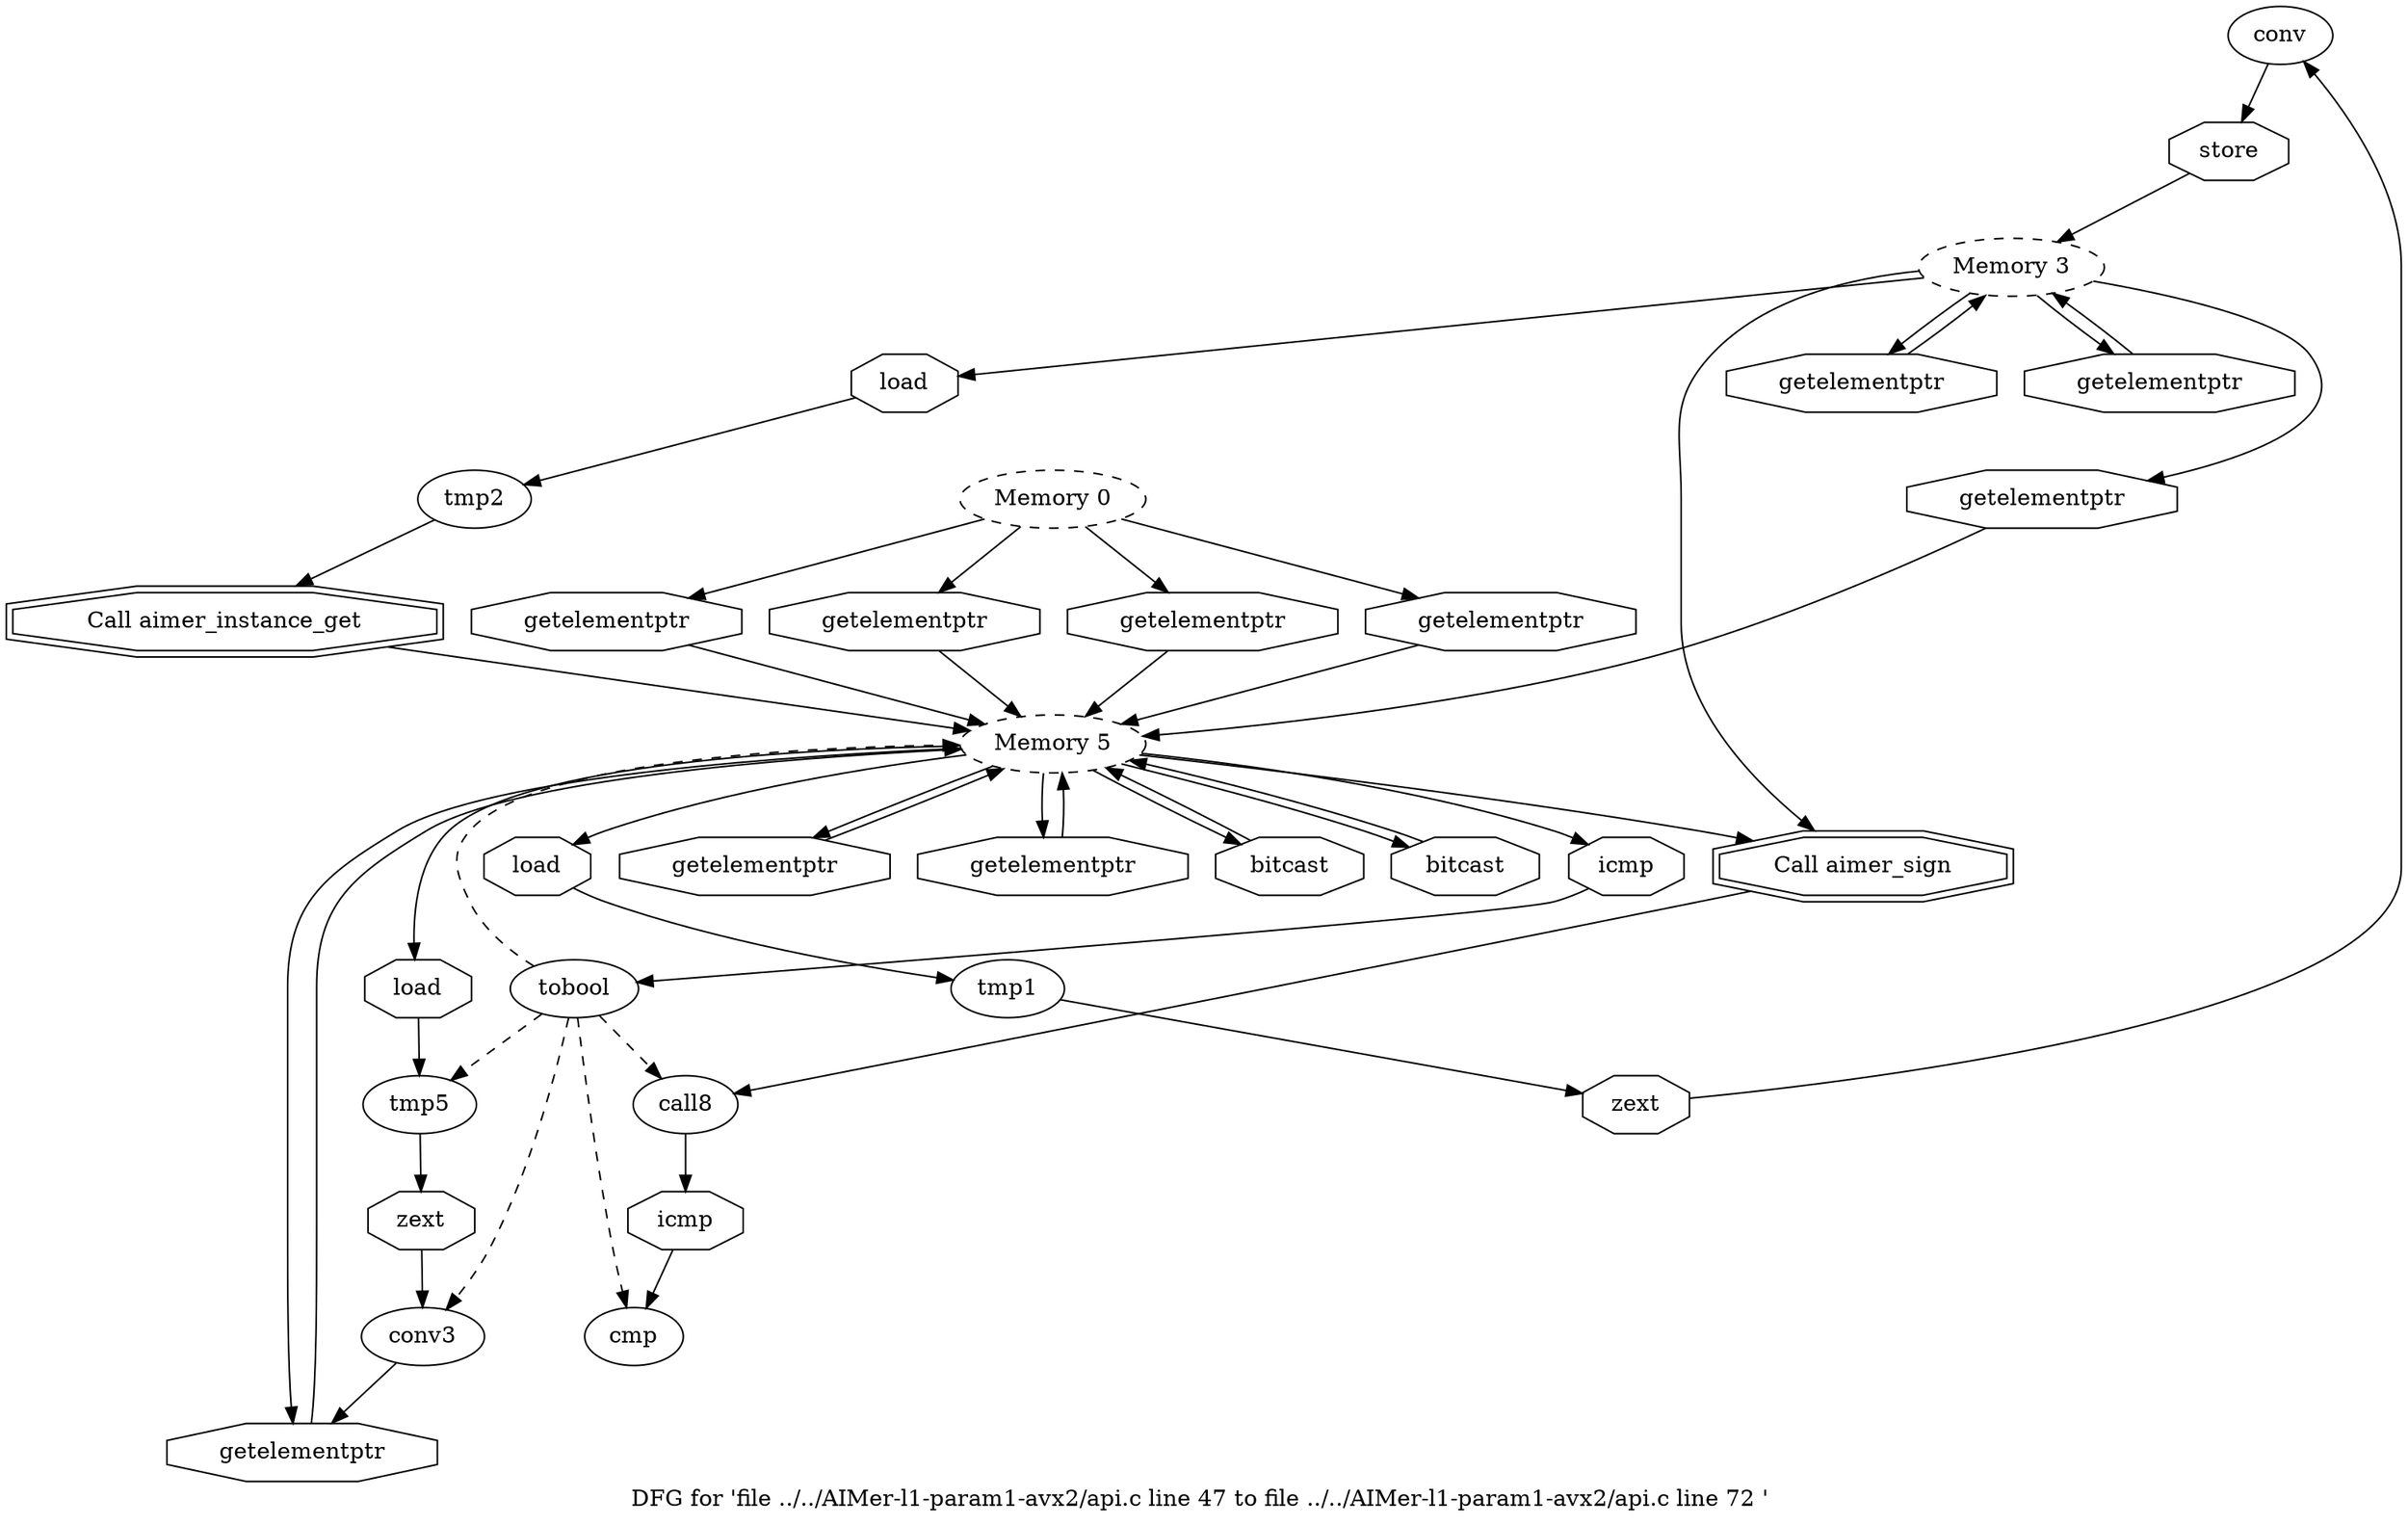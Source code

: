 digraph "DFG for 'file ../../AIMer-l1-param1-avx2/api.c line 47 to file ../../AIMer-l1-param1-avx2/api.c line 72 '  "{
label="DFG for 'file ../../AIMer-l1-param1-avx2/api.c line 47 to file ../../AIMer-l1-param1-avx2/api.c line 72 ' ";
node_545[shape=ellipse,style=solid,label="conv"]
node_548[shape=octagon,style=solid,label="store"]
"node_545"->"node_548"
node_544[shape=octagon,style=solid,label="load"]
node_543[shape=ellipse,style=solid,label="tmp1"]
"node_544"->"node_543"
node_546[shape=octagon,style=solid,label="zext"]
"node_543"->"node_546"
node_542[shape=octagon,style=solid,label="getelementptr"]
node_541[shape=ellipse,style=dashed,label="Memory 5"]
"node_542"->"node_541"
"node_541"->"node_544"
node_566[shape=octagon,style=solid,label="getelementptr"]
"node_541"->"node_566"
node_569[shape=doubleoctagon,style=solid,label="Call aimer_sign"]
"node_541"->"node_569"
node_554[shape=octagon,style=solid,label="icmp"]
"node_541"->"node_554"
node_555[shape=octagon,style=solid,label="getelementptr"]
"node_541"->"node_555"
node_556[shape=octagon,style=solid,label="getelementptr"]
"node_541"->"node_556"
node_558[shape=octagon,style=solid,label="load"]
"node_541"->"node_558"
node_561[shape=octagon,style=solid,label="bitcast"]
"node_541"->"node_561"
node_564[shape=octagon,style=solid,label="bitcast"]
"node_541"->"node_564"
node_540[shape=ellipse,style=dashed,label="Memory 3"]
"node_540"->"node_569"
node_549[shape=octagon,style=solid,label="getelementptr"]
"node_540"->"node_549"
node_551[shape=octagon,style=solid,label="load"]
"node_540"->"node_551"
node_547[shape=octagon,style=solid,label="getelementptr"]
"node_540"->"node_547"
node_563[shape=octagon,style=solid,label="getelementptr"]
"node_540"->"node_563"
node_539[shape=ellipse,style=dashed,label="Memory 0"]
"node_539"->"node_542"
node_567[shape=octagon,style=solid,label="getelementptr"]
"node_539"->"node_567"
node_562[shape=octagon,style=solid,label="getelementptr"]
"node_539"->"node_562"
node_565[shape=octagon,style=solid,label="getelementptr"]
"node_539"->"node_565"
"node_566"->"node_541"
"node_567"->"node_541"
node_568[shape=ellipse,style=solid,label="call8"]
node_571[shape=octagon,style=solid,label="icmp"]
"node_568"->"node_571"
"node_569"->"node_568"
node_570[shape=ellipse,style=solid,label="cmp"]
"node_571"->"node_570"
"node_549"->"node_540"
node_550[shape=ellipse,style=solid,label="tmp2"]
node_552[shape=doubleoctagon,style=solid,label="Call aimer_instance_get"]
"node_550"->"node_552"
"node_551"->"node_550"
"node_552"->"node_541"
node_553[shape=ellipse,style=solid,label="tobool"]
"node_553"->"node_541" [style=dashed]
"node_553"->"node_568" [style=dashed]
"node_553"->"node_570" [style=dashed]
node_557[shape=ellipse,style=solid,label="tmp5"]
"node_553"->"node_557" [style=dashed]
node_559[shape=ellipse,style=solid,label="conv3"]
"node_553"->"node_559" [style=dashed]
"node_546"->"node_545"
"node_547"->"node_540"
"node_548"->"node_540"
"node_554"->"node_553"
"node_555"->"node_541"
"node_556"->"node_541"
node_560[shape=octagon,style=solid,label="zext"]
"node_557"->"node_560"
"node_558"->"node_557"
"node_559"->"node_566"
"node_560"->"node_559"
"node_561"->"node_541"
"node_562"->"node_541"
"node_563"->"node_541"
"node_564"->"node_541"
"node_565"->"node_541"
}


